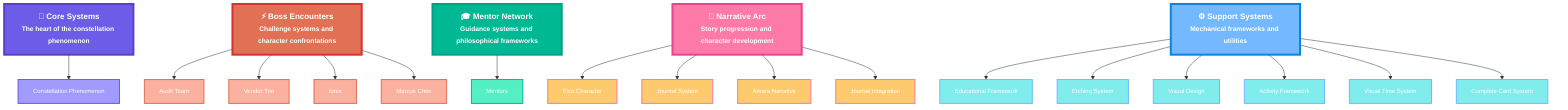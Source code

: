 graph TD
    %% 🚀 Rogue Resident System Hierarchy 🚀
    %% Beautiful priority-based organization! ✨

    core_header["🌟 Core Systems<br/><small>The heart of the constellation phenomenon</small>"]
    class core_header core-header
    constellation-phenomenon["Constellation Phenomenon"]
    core_header --> constellation-phenomenon
    class constellation-phenomenon core-item

    bosses_header["⚡ Boss Encounters<br/><small>Challenge systems and character confrontations</small>"]
    class bosses_header bosses-header
    audit-team["Audit Team"]
    bosses_header --> audit-team
    class audit-team bosses-item
    vendor-trio["Vendor Trio"]
    bosses_header --> vendor-trio
    class vendor-trio bosses-item
    ionix["Ionix"]
    bosses_header --> ionix
    class ionix bosses-item
    marcus-chen["Marcus Chen"]
    bosses_header --> marcus-chen
    class marcus-chen bosses-item

    mentors_header["🎓 Mentor Network<br/><small>Guidance systems and philosophical frameworks</small>"]
    class mentors_header mentors-header
    mentors["Mentors"]
    mentors_header --> mentors
    class mentors mentors-item

    narrative_header["📖 Narrative Arc<br/><small>Story progression and character development</small>"]
    class narrative_header narrative-header
    pico-character["Pico Character"]
    narrative_header --> pico-character
    class pico-character narrative-item
    journal-system["Journal System"]
    narrative_header --> journal-system
    class journal-system narrative-item
    amara-narrative["Amara Narrative"]
    narrative_header --> amara-narrative
    class amara-narrative narrative-item
    journal-integration["Journal Integration"]
    narrative_header --> journal-integration
    class journal-integration narrative-item

    systems_header["⚙️ Support Systems<br/><small>Mechanical frameworks and utilities</small>"]
    class systems_header systems-header
    educational-framework["Educational Framework"]
    systems_header --> educational-framework
    class educational-framework systems-item
    etching-system["Etching System"]
    systems_header --> etching-system
    class etching-system systems-item
    visual-design["Visual Design"]
    systems_header --> visual-design
    class visual-design systems-item
    activity-framework["Activity Framework"]
    systems_header --> activity-framework
    class activity-framework systems-item
    visual-time-system["Visual Time System"]
    systems_header --> visual-time-system
    class visual-time-system systems-item
    complete-card-system["Complete Card System"]
    systems_header --> complete-card-system
    class complete-card-system systems-item

    %% 🎨 Hierarchy Styling Magic 🎨
    classDef core-header fill:#6c5ce7,stroke:#5f3dc4,stroke-width:4px,color:#fff,font-weight:bold,font-size:16px
    classDef core-item fill:#a29bfe,stroke:#6c5ce7,stroke-width:2px,color:#fff
    classDef bosses-header fill:#e17055,stroke:#d63031,stroke-width:4px,color:#fff,font-weight:bold,font-size:16px
    classDef bosses-item fill:#fab1a0,stroke:#e17055,stroke-width:2px,color:#fff
    classDef mentors-header fill:#00b894,stroke:#00a085,stroke-width:4px,color:#fff,font-weight:bold,font-size:16px
    classDef mentors-item fill:#55efc4,stroke:#00b894,stroke-width:2px,color:#fff
    classDef narrative-header fill:#fd79a8,stroke:#e84393,stroke-width:4px,color:#fff,font-weight:bold,font-size:16px
    classDef narrative-item fill:#fdcb6e,stroke:#fd79a8,stroke-width:2px,color:#fff
    classDef systems-header fill:#74b9ff,stroke:#0984e3,stroke-width:4px,color:#fff,font-weight:bold,font-size:16px
    classDef systems-item fill:#81ecec,stroke:#74b9ff,stroke-width:2px,color:#fff
    classDef default font-size:12px